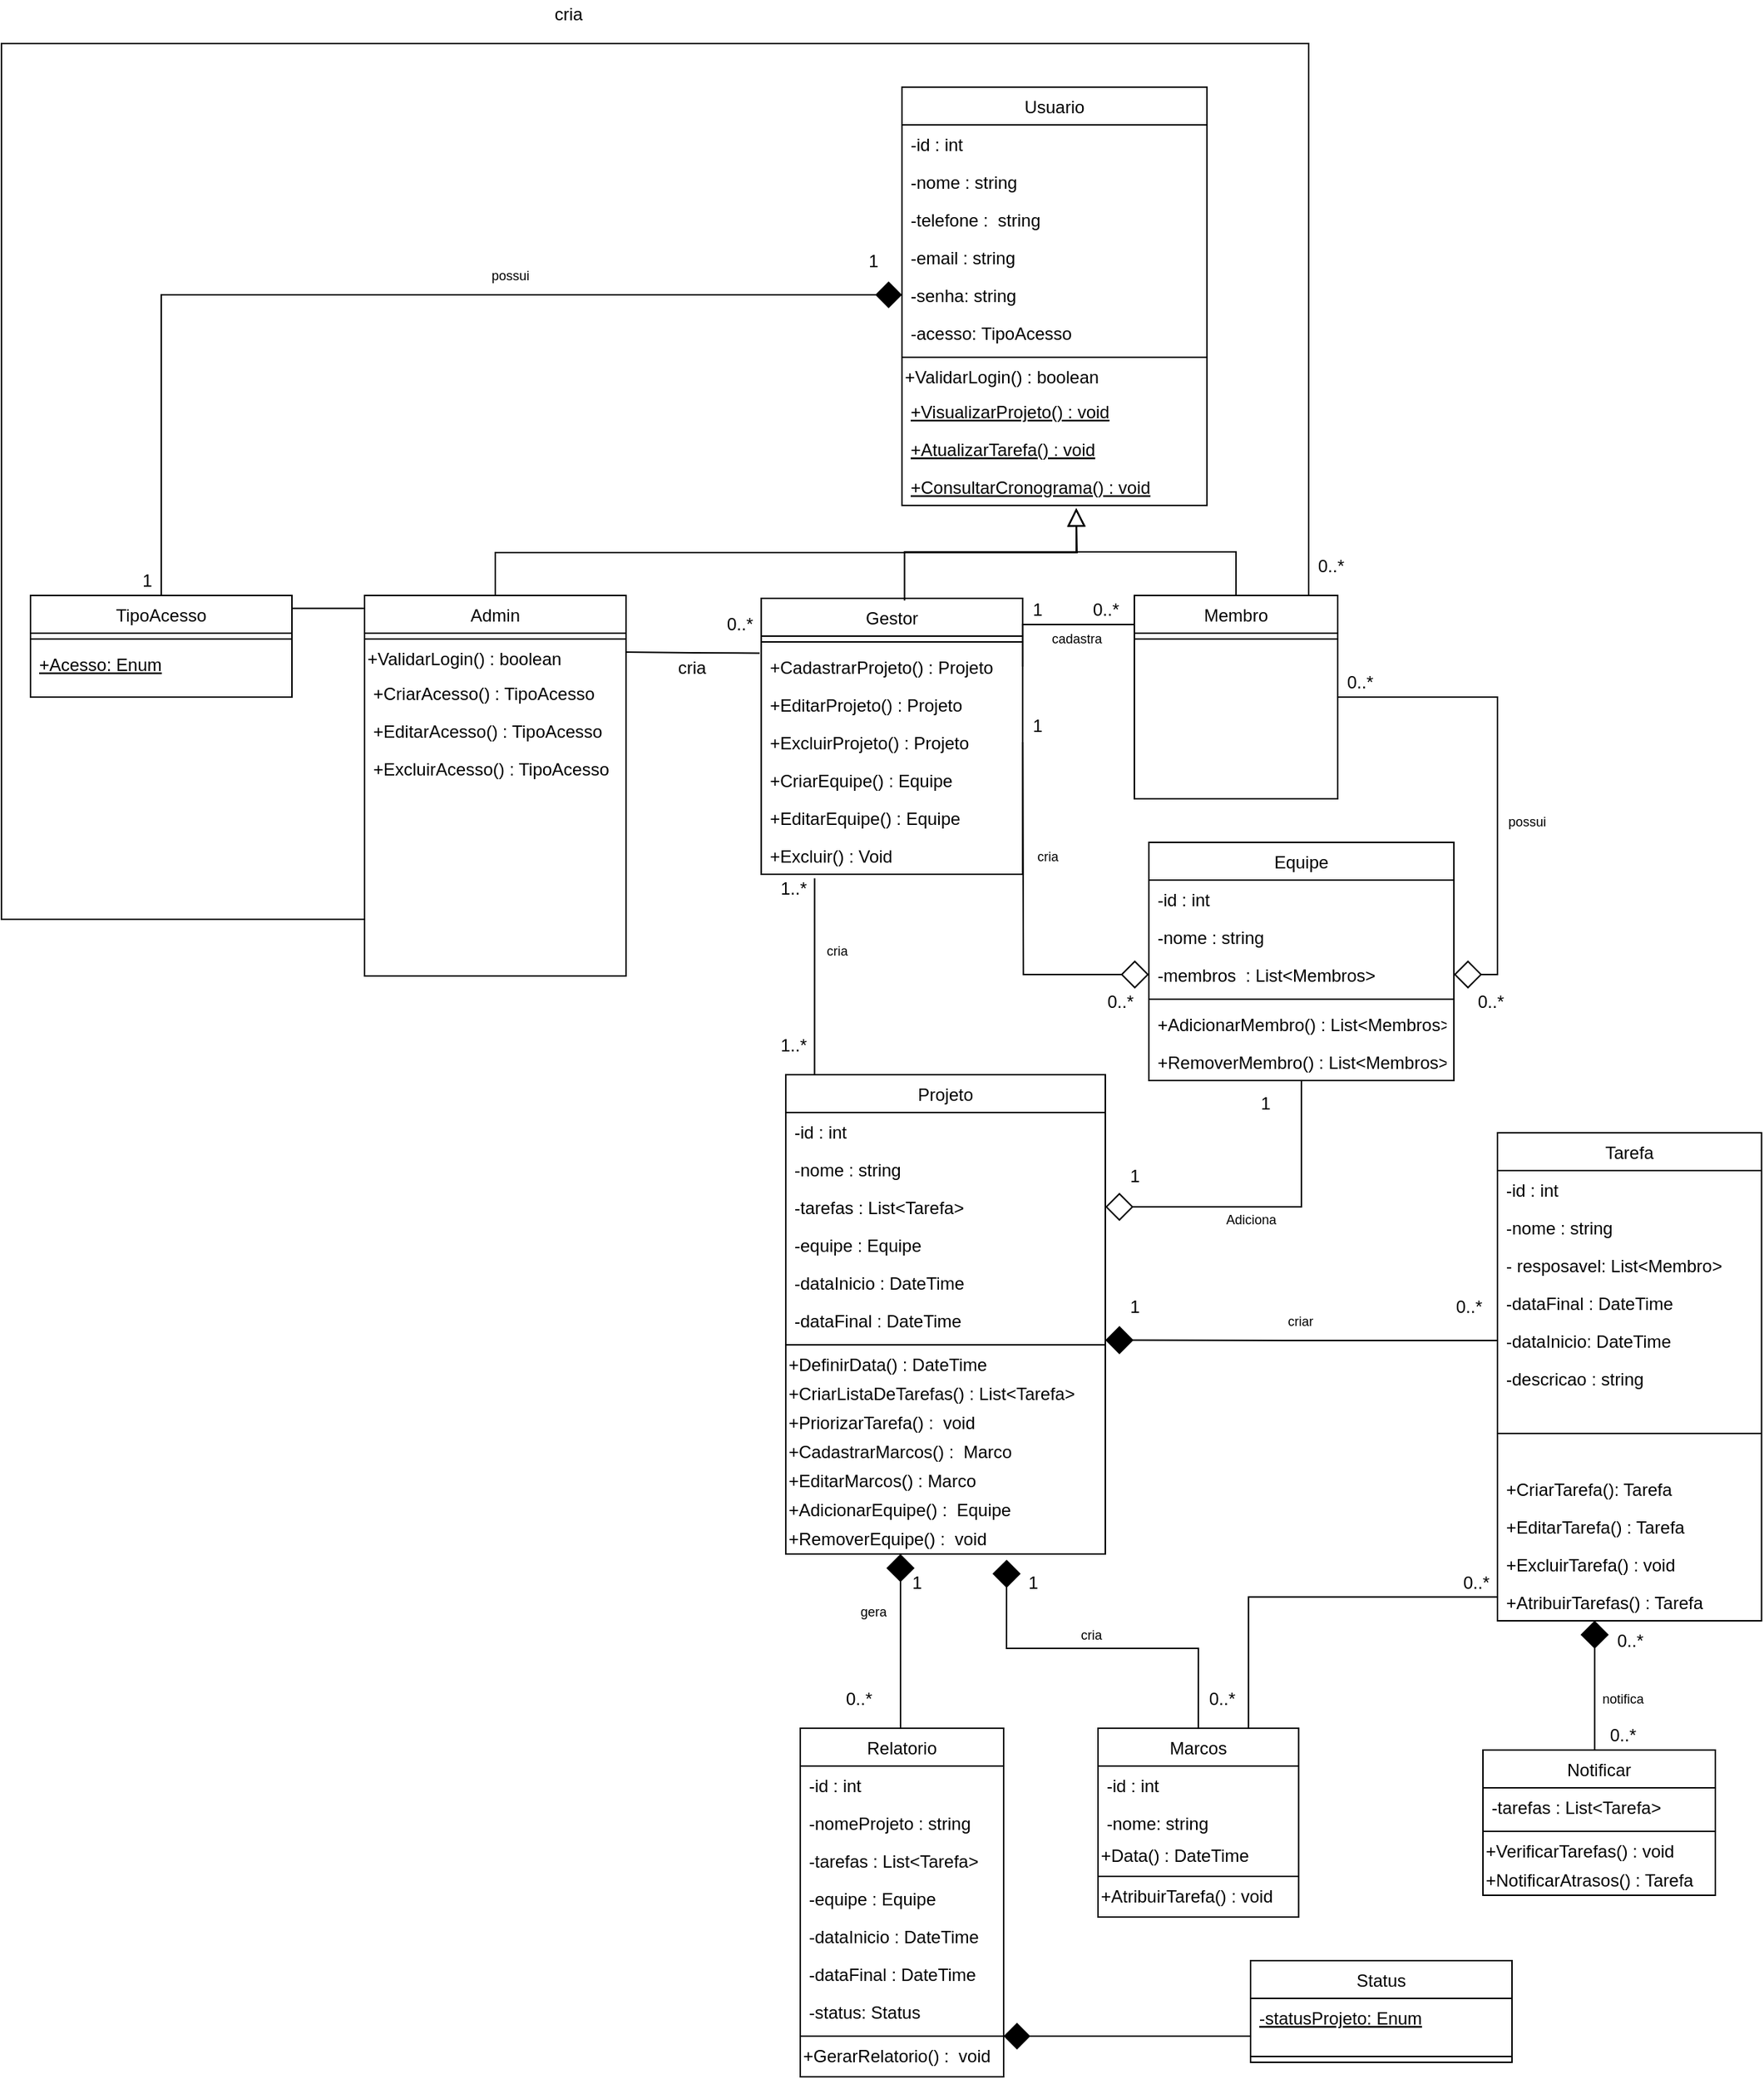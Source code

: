 <mxfile version="16.5.3" type="device"><diagram id="C5RBs43oDa-KdzZeNtuy" name="Page-1"><mxGraphModel dx="3544" dy="2650" grid="1" gridSize="10" guides="1" tooltips="1" connect="1" arrows="1" fold="1" page="1" pageScale="1" pageWidth="827" pageHeight="1169" math="0" shadow="0"><root><mxCell id="WIyWlLk6GJQsqaUBKTNV-0"/><mxCell id="WIyWlLk6GJQsqaUBKTNV-1" parent="WIyWlLk6GJQsqaUBKTNV-0"/><mxCell id="zkfFHV4jXpPFQw0GAbJ--0" value="Usuario" style="swimlane;fontStyle=0;align=center;verticalAlign=top;childLayout=stackLayout;horizontal=1;startSize=26;horizontalStack=0;resizeParent=1;resizeLast=0;collapsible=1;marginBottom=0;rounded=0;shadow=0;strokeWidth=1;" parent="WIyWlLk6GJQsqaUBKTNV-1" vertex="1"><mxGeometry x="140" y="-10" width="210" height="288" as="geometry"><mxRectangle x="230" y="140" width="160" height="26" as="alternateBounds"/></mxGeometry></mxCell><mxCell id="2-9peWO-3SJWqdCDQ_HK-16" value="-id : int" style="text;align=left;verticalAlign=top;spacingLeft=4;spacingRight=4;overflow=hidden;rotatable=0;points=[[0,0.5],[1,0.5]];portConstraint=eastwest;rounded=0;shadow=0;html=0;" parent="zkfFHV4jXpPFQw0GAbJ--0" vertex="1"><mxGeometry y="26" width="210" height="26" as="geometry"/></mxCell><mxCell id="zkfFHV4jXpPFQw0GAbJ--1" value="-nome : string " style="text;align=left;verticalAlign=top;spacingLeft=4;spacingRight=4;overflow=hidden;rotatable=0;points=[[0,0.5],[1,0.5]];portConstraint=eastwest;" parent="zkfFHV4jXpPFQw0GAbJ--0" vertex="1"><mxGeometry y="52" width="210" height="26" as="geometry"/></mxCell><mxCell id="zkfFHV4jXpPFQw0GAbJ--2" value="-telefone :  string" style="text;align=left;verticalAlign=top;spacingLeft=4;spacingRight=4;overflow=hidden;rotatable=0;points=[[0,0.5],[1,0.5]];portConstraint=eastwest;rounded=0;shadow=0;html=0;" parent="zkfFHV4jXpPFQw0GAbJ--0" vertex="1"><mxGeometry y="78" width="210" height="26" as="geometry"/></mxCell><mxCell id="zkfFHV4jXpPFQw0GAbJ--3" value="-email : string" style="text;align=left;verticalAlign=top;spacingLeft=4;spacingRight=4;overflow=hidden;rotatable=0;points=[[0,0.5],[1,0.5]];portConstraint=eastwest;rounded=0;shadow=0;html=0;" parent="zkfFHV4jXpPFQw0GAbJ--0" vertex="1"><mxGeometry y="104" width="210" height="26" as="geometry"/></mxCell><mxCell id="2-9peWO-3SJWqdCDQ_HK-17" value="-senha: string" style="text;align=left;verticalAlign=top;spacingLeft=4;spacingRight=4;overflow=hidden;rotatable=0;points=[[0,0.5],[1,0.5]];portConstraint=eastwest;rounded=0;shadow=0;html=0;fontStyle=0" parent="zkfFHV4jXpPFQw0GAbJ--0" vertex="1"><mxGeometry y="130" width="210" height="26" as="geometry"/></mxCell><mxCell id="MLnQ_oi7AWbO-3yDNkzA-22" value="-acesso: TipoAcesso &#10;" style="text;align=left;verticalAlign=top;spacingLeft=4;spacingRight=4;overflow=hidden;rotatable=0;points=[[0,0.5],[1,0.5]];portConstraint=eastwest;rounded=0;shadow=0;html=0;fontStyle=0" parent="zkfFHV4jXpPFQw0GAbJ--0" vertex="1"><mxGeometry y="156" width="210" height="26" as="geometry"/></mxCell><mxCell id="zkfFHV4jXpPFQw0GAbJ--4" value="" style="line;html=1;strokeWidth=1;align=left;verticalAlign=middle;spacingTop=-1;spacingLeft=3;spacingRight=3;rotatable=0;labelPosition=right;points=[];portConstraint=eastwest;" parent="zkfFHV4jXpPFQw0GAbJ--0" vertex="1"><mxGeometry y="182" width="210" height="8" as="geometry"/></mxCell><mxCell id="2-9peWO-3SJWqdCDQ_HK-19" value="+ValidarLogin() : boolean" style="text;html=1;align=left;verticalAlign=middle;resizable=0;points=[];autosize=1;strokeColor=none;fillColor=none;" parent="zkfFHV4jXpPFQw0GAbJ--0" vertex="1"><mxGeometry y="190" width="210" height="20" as="geometry"/></mxCell><mxCell id="2-9peWO-3SJWqdCDQ_HK-39" value="+VisualizarProjeto() : void" style="text;align=left;verticalAlign=top;spacingLeft=4;spacingRight=4;overflow=hidden;rotatable=0;points=[[0,0.5],[1,0.5]];portConstraint=eastwest;fontStyle=4" parent="zkfFHV4jXpPFQw0GAbJ--0" vertex="1"><mxGeometry y="210" width="210" height="26" as="geometry"/></mxCell><mxCell id="2-9peWO-3SJWqdCDQ_HK-55" value="+AtualizarTarefa() : void" style="text;align=left;verticalAlign=top;spacingLeft=4;spacingRight=4;overflow=hidden;rotatable=0;points=[[0,0.5],[1,0.5]];portConstraint=eastwest;fontStyle=4" parent="zkfFHV4jXpPFQw0GAbJ--0" vertex="1"><mxGeometry y="236" width="210" height="26" as="geometry"/></mxCell><mxCell id="xF9wtxN4hZc25DgYf-ld-66" value="+ConsultarCronograma() : void&#10;" style="text;align=left;verticalAlign=top;spacingLeft=4;spacingRight=4;overflow=hidden;rotatable=0;points=[[0,0.5],[1,0.5]];portConstraint=eastwest;fontStyle=4" parent="zkfFHV4jXpPFQw0GAbJ--0" vertex="1"><mxGeometry y="262" width="210" height="26" as="geometry"/></mxCell><mxCell id="zkfFHV4jXpPFQw0GAbJ--6" value="Gestor" style="swimlane;fontStyle=0;align=center;verticalAlign=top;childLayout=stackLayout;horizontal=1;startSize=26;horizontalStack=0;resizeParent=1;resizeLast=0;collapsible=1;marginBottom=0;rounded=0;shadow=0;strokeWidth=1;" parent="WIyWlLk6GJQsqaUBKTNV-1" vertex="1"><mxGeometry x="43.12" y="342" width="180" height="190" as="geometry"><mxRectangle x="120" y="360" width="160" height="26" as="alternateBounds"/></mxGeometry></mxCell><mxCell id="zkfFHV4jXpPFQw0GAbJ--9" value="" style="line;html=1;strokeWidth=1;align=left;verticalAlign=middle;spacingTop=-1;spacingLeft=3;spacingRight=3;rotatable=0;labelPosition=right;points=[];portConstraint=eastwest;" parent="zkfFHV4jXpPFQw0GAbJ--6" vertex="1"><mxGeometry y="26" width="180" height="8" as="geometry"/></mxCell><mxCell id="zkfFHV4jXpPFQw0GAbJ--10" value="+CadastrarProjeto() : Projeto " style="text;align=left;verticalAlign=top;spacingLeft=4;spacingRight=4;overflow=hidden;rotatable=0;points=[[0,0.5],[1,0.5]];portConstraint=eastwest;fontStyle=0" parent="zkfFHV4jXpPFQw0GAbJ--6" vertex="1"><mxGeometry y="34" width="180" height="26" as="geometry"/></mxCell><mxCell id="MLnQ_oi7AWbO-3yDNkzA-14" value="+EditarProjeto() : Projeto &#10;" style="text;align=left;verticalAlign=top;spacingLeft=4;spacingRight=4;overflow=hidden;rotatable=0;points=[[0,0.5],[1,0.5]];portConstraint=eastwest;" parent="zkfFHV4jXpPFQw0GAbJ--6" vertex="1"><mxGeometry y="60" width="180" height="26" as="geometry"/></mxCell><mxCell id="b1nJ6MfhxWU4I53ZfRRD-22" value="+ExcluirProjeto() : Projeto &#10;" style="text;align=left;verticalAlign=top;spacingLeft=4;spacingRight=4;overflow=hidden;rotatable=0;points=[[0,0.5],[1,0.5]];portConstraint=eastwest;" parent="zkfFHV4jXpPFQw0GAbJ--6" vertex="1"><mxGeometry y="86" width="180" height="26" as="geometry"/></mxCell><mxCell id="b1nJ6MfhxWU4I53ZfRRD-27" value="+CriarEquipe() : Equipe&#10;" style="text;align=left;verticalAlign=top;spacingLeft=4;spacingRight=4;overflow=hidden;rotatable=0;points=[[0,0.5],[1,0.5]];portConstraint=eastwest;" parent="zkfFHV4jXpPFQw0GAbJ--6" vertex="1"><mxGeometry y="112" width="180" height="26" as="geometry"/></mxCell><mxCell id="b1nJ6MfhxWU4I53ZfRRD-28" value="+EditarEquipe() : Equipe&#10;" style="text;align=left;verticalAlign=top;spacingLeft=4;spacingRight=4;overflow=hidden;rotatable=0;points=[[0,0.5],[1,0.5]];portConstraint=eastwest;" parent="zkfFHV4jXpPFQw0GAbJ--6" vertex="1"><mxGeometry y="138" width="180" height="26" as="geometry"/></mxCell><mxCell id="b1nJ6MfhxWU4I53ZfRRD-29" value="+Excluir() : Void&#10;" style="text;align=left;verticalAlign=top;spacingLeft=4;spacingRight=4;overflow=hidden;rotatable=0;points=[[0,0.5],[1,0.5]];portConstraint=eastwest;" parent="zkfFHV4jXpPFQw0GAbJ--6" vertex="1"><mxGeometry y="164" width="180" height="26" as="geometry"/></mxCell><mxCell id="zkfFHV4jXpPFQw0GAbJ--12" value="" style="endArrow=block;endSize=10;endFill=0;shadow=0;strokeWidth=1;rounded=0;edgeStyle=elbowEdgeStyle;elbow=vertical;exitX=0.548;exitY=0.008;exitDx=0;exitDy=0;exitPerimeter=0;" parent="WIyWlLk6GJQsqaUBKTNV-1" source="zkfFHV4jXpPFQw0GAbJ--6" edge="1"><mxGeometry width="160" relative="1" as="geometry"><mxPoint x="200" y="203" as="sourcePoint"/><mxPoint x="260" y="280" as="targetPoint"/><Array as="points"><mxPoint x="150" y="310"/><mxPoint x="130" y="270"/><mxPoint x="150" y="260"/><mxPoint x="140" y="230"/><mxPoint x="200" y="220"/><mxPoint x="180" y="200"/><mxPoint x="170" y="200"/><mxPoint x="170" y="200"/><mxPoint x="180" y="220"/><mxPoint x="110" y="220"/><mxPoint x="150" y="210"/><mxPoint x="210" y="230"/></Array></mxGeometry></mxCell><mxCell id="xF9wtxN4hZc25DgYf-ld-84" style="edgeStyle=orthogonalEdgeStyle;rounded=0;orthogonalLoop=1;jettySize=auto;html=1;exitX=1;exitY=0.5;exitDx=0;exitDy=0;entryX=1;entryY=0.5;entryDx=0;entryDy=0;endArrow=diamond;endFill=0;endSize=17;" parent="WIyWlLk6GJQsqaUBKTNV-1" source="2-9peWO-3SJWqdCDQ_HK-6" target="2-9peWO-3SJWqdCDQ_HK-50" edge="1"><mxGeometry relative="1" as="geometry"/></mxCell><mxCell id="2-9peWO-3SJWqdCDQ_HK-6" value="Membro" style="swimlane;fontStyle=0;align=center;verticalAlign=top;childLayout=stackLayout;horizontal=1;startSize=26;horizontalStack=0;resizeParent=1;resizeLast=0;collapsible=1;marginBottom=0;rounded=0;shadow=0;strokeWidth=1;" parent="WIyWlLk6GJQsqaUBKTNV-1" vertex="1"><mxGeometry x="300" y="340" width="140" height="140" as="geometry"><mxRectangle x="300" y="320" width="160" height="26" as="alternateBounds"/></mxGeometry></mxCell><mxCell id="2-9peWO-3SJWqdCDQ_HK-8" value="" style="line;html=1;strokeWidth=1;align=left;verticalAlign=middle;spacingTop=-1;spacingLeft=3;spacingRight=3;rotatable=0;labelPosition=right;points=[];portConstraint=eastwest;" parent="2-9peWO-3SJWqdCDQ_HK-6" vertex="1"><mxGeometry y="26" width="140" height="8" as="geometry"/></mxCell><mxCell id="2-9peWO-3SJWqdCDQ_HK-15" value="" style="endArrow=block;endSize=10;endFill=0;shadow=0;strokeWidth=1;rounded=0;edgeStyle=elbowEdgeStyle;elbow=vertical;exitX=0.5;exitY=0;exitDx=0;exitDy=0;" parent="WIyWlLk6GJQsqaUBKTNV-1" source="2-9peWO-3SJWqdCDQ_HK-6" edge="1"><mxGeometry width="160" relative="1" as="geometry"><mxPoint x="280" y="260" as="sourcePoint"/><mxPoint x="260" y="280" as="targetPoint"/><Array as="points"><mxPoint x="260" y="310"/><mxPoint x="230" y="230"/><mxPoint x="180" y="220"/><mxPoint x="170" y="230"/><mxPoint x="170" y="230"/><mxPoint x="170" y="230"/><mxPoint x="260" y="230"/><mxPoint x="270" y="240"/><mxPoint x="250" y="230"/><mxPoint x="270" y="240"/><mxPoint x="270" y="230"/><mxPoint x="260" y="240"/><mxPoint x="360" y="230"/><mxPoint x="290" y="230"/><mxPoint x="330" y="220"/><mxPoint x="390" y="240"/></Array></mxGeometry></mxCell><mxCell id="b1nJ6MfhxWU4I53ZfRRD-11" style="edgeStyle=orthogonalEdgeStyle;rounded=0;orthogonalLoop=1;jettySize=auto;html=1;exitX=0.25;exitY=0;exitDx=0;exitDy=0;endArrow=none;endFill=0;endSize=16;entryX=0.204;entryY=1.106;entryDx=0;entryDy=0;entryPerimeter=0;" parent="WIyWlLk6GJQsqaUBKTNV-1" source="2-9peWO-3SJWqdCDQ_HK-20" target="b1nJ6MfhxWU4I53ZfRRD-29" edge="1"><mxGeometry relative="1" as="geometry"><mxPoint x="80" y="540" as="targetPoint"/><Array as="points"><mxPoint x="80" y="670"/></Array></mxGeometry></mxCell><mxCell id="2-9peWO-3SJWqdCDQ_HK-20" value="Projeto" style="swimlane;fontStyle=0;align=center;verticalAlign=top;childLayout=stackLayout;horizontal=1;startSize=26;horizontalStack=0;resizeParent=1;resizeLast=0;collapsible=1;marginBottom=0;rounded=0;shadow=0;strokeWidth=1;" parent="WIyWlLk6GJQsqaUBKTNV-1" vertex="1"><mxGeometry x="60" y="670" width="220" height="330" as="geometry"><mxRectangle x="230" y="140" width="160" height="26" as="alternateBounds"/></mxGeometry></mxCell><mxCell id="2-9peWO-3SJWqdCDQ_HK-21" value="-id : int" style="text;align=left;verticalAlign=top;spacingLeft=4;spacingRight=4;overflow=hidden;rotatable=0;points=[[0,0.5],[1,0.5]];portConstraint=eastwest;rounded=0;shadow=0;html=0;" parent="2-9peWO-3SJWqdCDQ_HK-20" vertex="1"><mxGeometry y="26" width="220" height="26" as="geometry"/></mxCell><mxCell id="2-9peWO-3SJWqdCDQ_HK-22" value="-nome : string " style="text;align=left;verticalAlign=top;spacingLeft=4;spacingRight=4;overflow=hidden;rotatable=0;points=[[0,0.5],[1,0.5]];portConstraint=eastwest;" parent="2-9peWO-3SJWqdCDQ_HK-20" vertex="1"><mxGeometry y="52" width="220" height="26" as="geometry"/></mxCell><mxCell id="2-9peWO-3SJWqdCDQ_HK-23" value="-tarefas : List&lt;Tarefa&gt; " style="text;align=left;verticalAlign=top;spacingLeft=4;spacingRight=4;overflow=hidden;rotatable=0;points=[[0,0.5],[1,0.5]];portConstraint=eastwest;rounded=0;shadow=0;html=0;" parent="2-9peWO-3SJWqdCDQ_HK-20" vertex="1"><mxGeometry y="78" width="220" height="26" as="geometry"/></mxCell><mxCell id="2-9peWO-3SJWqdCDQ_HK-24" value="-equipe : Equipe" style="text;align=left;verticalAlign=top;spacingLeft=4;spacingRight=4;overflow=hidden;rotatable=0;points=[[0,0.5],[1,0.5]];portConstraint=eastwest;rounded=0;shadow=0;html=0;" parent="2-9peWO-3SJWqdCDQ_HK-20" vertex="1"><mxGeometry y="104" width="220" height="26" as="geometry"/></mxCell><mxCell id="2-9peWO-3SJWqdCDQ_HK-44" value="-dataInicio : DateTime" style="text;align=left;verticalAlign=top;spacingLeft=4;spacingRight=4;overflow=hidden;rotatable=0;points=[[0,0.5],[1,0.5]];portConstraint=eastwest;rounded=0;shadow=0;html=0;" parent="2-9peWO-3SJWqdCDQ_HK-20" vertex="1"><mxGeometry y="130" width="220" height="26" as="geometry"/></mxCell><mxCell id="2-9peWO-3SJWqdCDQ_HK-25" value="-dataFinal : DateTime" style="text;align=left;verticalAlign=top;spacingLeft=4;spacingRight=4;overflow=hidden;rotatable=0;points=[[0,0.5],[1,0.5]];portConstraint=eastwest;rounded=0;shadow=0;html=0;" parent="2-9peWO-3SJWqdCDQ_HK-20" vertex="1"><mxGeometry y="156" width="220" height="26" as="geometry"/></mxCell><mxCell id="2-9peWO-3SJWqdCDQ_HK-26" value="" style="line;html=1;strokeWidth=1;align=left;verticalAlign=middle;spacingTop=-1;spacingLeft=3;spacingRight=3;rotatable=0;labelPosition=right;points=[];portConstraint=eastwest;" parent="2-9peWO-3SJWqdCDQ_HK-20" vertex="1"><mxGeometry y="182" width="220" height="8" as="geometry"/></mxCell><mxCell id="xF9wtxN4hZc25DgYf-ld-1" value="+DefinirData() : DateTime" style="text;html=1;align=left;verticalAlign=middle;resizable=0;points=[];autosize=1;strokeColor=none;fillColor=none;" parent="2-9peWO-3SJWqdCDQ_HK-20" vertex="1"><mxGeometry y="190" width="220" height="20" as="geometry"/></mxCell><mxCell id="xF9wtxN4hZc25DgYf-ld-0" value="+CriarListaDeTarefas() : List&amp;lt;Tarefa&amp;gt;&amp;nbsp;" style="text;html=1;align=left;verticalAlign=middle;resizable=0;points=[];autosize=1;strokeColor=none;fillColor=none;" parent="2-9peWO-3SJWqdCDQ_HK-20" vertex="1"><mxGeometry y="210" width="220" height="20" as="geometry"/></mxCell><mxCell id="xF9wtxN4hZc25DgYf-ld-2" style="edgeStyle=orthogonalEdgeStyle;rounded=0;orthogonalLoop=1;jettySize=auto;html=1;exitX=1;exitY=0.5;exitDx=0;exitDy=0;endArrow=none;endFill=0;" parent="2-9peWO-3SJWqdCDQ_HK-20" source="2-9peWO-3SJWqdCDQ_HK-24" target="2-9peWO-3SJWqdCDQ_HK-24" edge="1"><mxGeometry relative="1" as="geometry"/></mxCell><mxCell id="xF9wtxN4hZc25DgYf-ld-11" value="+PriorizarTarefa() :&amp;nbsp; void" style="text;html=1;align=left;verticalAlign=middle;resizable=0;points=[];autosize=1;strokeColor=none;fillColor=none;" parent="2-9peWO-3SJWqdCDQ_HK-20" vertex="1"><mxGeometry y="230" width="220" height="20" as="geometry"/></mxCell><mxCell id="xF9wtxN4hZc25DgYf-ld-3" value="+CadastrarMarcos() :&amp;nbsp; Marco" style="text;html=1;align=left;verticalAlign=middle;resizable=0;points=[];autosize=1;strokeColor=none;fillColor=none;" parent="2-9peWO-3SJWqdCDQ_HK-20" vertex="1"><mxGeometry y="250" width="220" height="20" as="geometry"/></mxCell><mxCell id="xF9wtxN4hZc25DgYf-ld-46" value="+EditarMarcos() : Marco" style="text;html=1;align=left;verticalAlign=middle;resizable=0;points=[];autosize=1;strokeColor=none;fillColor=none;" parent="2-9peWO-3SJWqdCDQ_HK-20" vertex="1"><mxGeometry y="270" width="220" height="20" as="geometry"/></mxCell><mxCell id="xF9wtxN4hZc25DgYf-ld-28" value="+AdicionarEquipe() :&amp;nbsp; Equipe" style="text;html=1;align=left;verticalAlign=middle;resizable=0;points=[];autosize=1;strokeColor=none;fillColor=none;" parent="2-9peWO-3SJWqdCDQ_HK-20" vertex="1"><mxGeometry y="290" width="220" height="20" as="geometry"/></mxCell><mxCell id="xF9wtxN4hZc25DgYf-ld-29" value="+RemoverEquipe() :&amp;nbsp; void" style="text;html=1;align=left;verticalAlign=middle;resizable=0;points=[];autosize=1;strokeColor=none;fillColor=none;" parent="2-9peWO-3SJWqdCDQ_HK-20" vertex="1"><mxGeometry y="310" width="220" height="20" as="geometry"/></mxCell><mxCell id="2-9peWO-3SJWqdCDQ_HK-28" value="Tarefa" style="swimlane;fontStyle=0;align=center;verticalAlign=top;childLayout=stackLayout;horizontal=1;startSize=26;horizontalStack=0;resizeParent=1;resizeLast=0;collapsible=1;marginBottom=0;rounded=0;shadow=0;strokeWidth=1;" parent="WIyWlLk6GJQsqaUBKTNV-1" vertex="1"><mxGeometry x="550" y="710" width="181.81" height="336" as="geometry"><mxRectangle x="230" y="140" width="160" height="26" as="alternateBounds"/></mxGeometry></mxCell><mxCell id="2-9peWO-3SJWqdCDQ_HK-29" value="-id : int" style="text;align=left;verticalAlign=top;spacingLeft=4;spacingRight=4;overflow=hidden;rotatable=0;points=[[0,0.5],[1,0.5]];portConstraint=eastwest;rounded=0;shadow=0;html=0;" parent="2-9peWO-3SJWqdCDQ_HK-28" vertex="1"><mxGeometry y="26" width="181.81" height="26" as="geometry"/></mxCell><mxCell id="2-9peWO-3SJWqdCDQ_HK-30" value="-nome : string " style="text;align=left;verticalAlign=top;spacingLeft=4;spacingRight=4;overflow=hidden;rotatable=0;points=[[0,0.5],[1,0.5]];portConstraint=eastwest;" parent="2-9peWO-3SJWqdCDQ_HK-28" vertex="1"><mxGeometry y="52" width="181.81" height="26" as="geometry"/></mxCell><mxCell id="2-9peWO-3SJWqdCDQ_HK-32" value="- resposavel: List&lt;Membro&gt;" style="text;align=left;verticalAlign=top;spacingLeft=4;spacingRight=4;overflow=hidden;rotatable=0;points=[[0,0.5],[1,0.5]];portConstraint=eastwest;rounded=0;shadow=0;html=0;" parent="2-9peWO-3SJWqdCDQ_HK-28" vertex="1"><mxGeometry y="78" width="181.81" height="26" as="geometry"/></mxCell><mxCell id="2-9peWO-3SJWqdCDQ_HK-33" value="-dataFinal : DateTime" style="text;align=left;verticalAlign=top;spacingLeft=4;spacingRight=4;overflow=hidden;rotatable=0;points=[[0,0.5],[1,0.5]];portConstraint=eastwest;rounded=0;shadow=0;html=0;" parent="2-9peWO-3SJWqdCDQ_HK-28" vertex="1"><mxGeometry y="104" width="181.81" height="26" as="geometry"/></mxCell><mxCell id="2-9peWO-3SJWqdCDQ_HK-45" value="-dataInicio: DateTime" style="text;align=left;verticalAlign=top;spacingLeft=4;spacingRight=4;overflow=hidden;rotatable=0;points=[[0,0.5],[1,0.5]];portConstraint=eastwest;rounded=0;shadow=0;html=0;" parent="2-9peWO-3SJWqdCDQ_HK-28" vertex="1"><mxGeometry y="130" width="181.81" height="26" as="geometry"/></mxCell><mxCell id="2-9peWO-3SJWqdCDQ_HK-46" value="-descricao : string" style="text;align=left;verticalAlign=top;spacingLeft=4;spacingRight=4;overflow=hidden;rotatable=0;points=[[0,0.5],[1,0.5]];portConstraint=eastwest;rounded=0;shadow=0;html=0;" parent="2-9peWO-3SJWqdCDQ_HK-28" vertex="1"><mxGeometry y="156" width="181.81" height="26" as="geometry"/></mxCell><mxCell id="2-9peWO-3SJWqdCDQ_HK-34" value="" style="line;html=1;strokeWidth=1;align=left;verticalAlign=middle;spacingTop=-1;spacingLeft=3;spacingRight=3;rotatable=0;labelPosition=right;points=[];portConstraint=eastwest;" parent="2-9peWO-3SJWqdCDQ_HK-28" vertex="1"><mxGeometry y="182" width="181.81" height="50" as="geometry"/></mxCell><mxCell id="MLnQ_oi7AWbO-3yDNkzA-1" value="+CriarTarefa(): Tarefa" style="text;align=left;verticalAlign=top;spacingLeft=4;spacingRight=4;overflow=hidden;rotatable=0;points=[[0,0.5],[1,0.5]];portConstraint=eastwest;" parent="2-9peWO-3SJWqdCDQ_HK-28" vertex="1"><mxGeometry y="232" width="181.81" height="26" as="geometry"/></mxCell><mxCell id="xF9wtxN4hZc25DgYf-ld-8" value="+EditarTarefa() : Tarefa" style="text;align=left;verticalAlign=top;spacingLeft=4;spacingRight=4;overflow=hidden;rotatable=0;points=[[0,0.5],[1,0.5]];portConstraint=eastwest;" parent="2-9peWO-3SJWqdCDQ_HK-28" vertex="1"><mxGeometry y="258" width="181.81" height="26" as="geometry"/></mxCell><mxCell id="xF9wtxN4hZc25DgYf-ld-48" value="+ExcluirTarefa() : void&#10;" style="text;align=left;verticalAlign=top;spacingLeft=4;spacingRight=4;overflow=hidden;rotatable=0;points=[[0,0.5],[1,0.5]];portConstraint=eastwest;" parent="2-9peWO-3SJWqdCDQ_HK-28" vertex="1"><mxGeometry y="284" width="181.81" height="26" as="geometry"/></mxCell><mxCell id="xF9wtxN4hZc25DgYf-ld-7" value="+AtribuirTarefas() : Tarefa&#10;" style="text;align=left;verticalAlign=top;spacingLeft=4;spacingRight=4;overflow=hidden;rotatable=0;points=[[0,0.5],[1,0.5]];portConstraint=eastwest;" parent="2-9peWO-3SJWqdCDQ_HK-28" vertex="1"><mxGeometry y="310" width="181.81" height="26" as="geometry"/></mxCell><mxCell id="xF9wtxN4hZc25DgYf-ld-88" style="edgeStyle=orthogonalEdgeStyle;rounded=0;orthogonalLoop=1;jettySize=auto;html=1;exitX=0.5;exitY=1;exitDx=0;exitDy=0;entryX=1;entryY=0.5;entryDx=0;entryDy=0;endArrow=diamond;endFill=0;endSize=17;" parent="WIyWlLk6GJQsqaUBKTNV-1" source="2-9peWO-3SJWqdCDQ_HK-47" target="2-9peWO-3SJWqdCDQ_HK-23" edge="1"><mxGeometry relative="1" as="geometry"/></mxCell><mxCell id="2-9peWO-3SJWqdCDQ_HK-47" value="Equipe" style="swimlane;fontStyle=0;align=center;verticalAlign=top;childLayout=stackLayout;horizontal=1;startSize=26;horizontalStack=0;resizeParent=1;resizeLast=0;collapsible=1;marginBottom=0;rounded=0;shadow=0;strokeWidth=1;" parent="WIyWlLk6GJQsqaUBKTNV-1" vertex="1"><mxGeometry x="310" y="510" width="210" height="164" as="geometry"><mxRectangle x="230" y="140" width="160" height="26" as="alternateBounds"/></mxGeometry></mxCell><mxCell id="2-9peWO-3SJWqdCDQ_HK-48" value="-id : int" style="text;align=left;verticalAlign=top;spacingLeft=4;spacingRight=4;overflow=hidden;rotatable=0;points=[[0,0.5],[1,0.5]];portConstraint=eastwest;rounded=0;shadow=0;html=0;" parent="2-9peWO-3SJWqdCDQ_HK-47" vertex="1"><mxGeometry y="26" width="210" height="26" as="geometry"/></mxCell><mxCell id="2-9peWO-3SJWqdCDQ_HK-49" value="-nome : string " style="text;align=left;verticalAlign=top;spacingLeft=4;spacingRight=4;overflow=hidden;rotatable=0;points=[[0,0.5],[1,0.5]];portConstraint=eastwest;" parent="2-9peWO-3SJWqdCDQ_HK-47" vertex="1"><mxGeometry y="52" width="210" height="26" as="geometry"/></mxCell><mxCell id="2-9peWO-3SJWqdCDQ_HK-50" value="-membros  : List&lt;Membros&gt;" style="text;align=left;verticalAlign=top;spacingLeft=4;spacingRight=4;overflow=hidden;rotatable=0;points=[[0,0.5],[1,0.5]];portConstraint=eastwest;rounded=0;shadow=0;html=0;" parent="2-9peWO-3SJWqdCDQ_HK-47" vertex="1"><mxGeometry y="78" width="210" height="26" as="geometry"/></mxCell><mxCell id="2-9peWO-3SJWqdCDQ_HK-54" value="" style="line;html=1;strokeWidth=1;align=left;verticalAlign=middle;spacingTop=-1;spacingLeft=3;spacingRight=3;rotatable=0;labelPosition=right;points=[];portConstraint=eastwest;" parent="2-9peWO-3SJWqdCDQ_HK-47" vertex="1"><mxGeometry y="104" width="210" height="8" as="geometry"/></mxCell><mxCell id="xF9wtxN4hZc25DgYf-ld-31" value="+AdicionarMembro() : List&lt;Membros&gt;" style="text;align=left;verticalAlign=top;spacingLeft=4;spacingRight=4;overflow=hidden;rotatable=0;points=[[0,0.5],[1,0.5]];portConstraint=eastwest;" parent="2-9peWO-3SJWqdCDQ_HK-47" vertex="1"><mxGeometry y="112" width="210" height="26" as="geometry"/></mxCell><mxCell id="xF9wtxN4hZc25DgYf-ld-32" value="+RemoverMembro() : List&lt;Membros&gt;" style="text;align=left;verticalAlign=top;spacingLeft=4;spacingRight=4;overflow=hidden;rotatable=0;points=[[0,0.5],[1,0.5]];portConstraint=eastwest;" parent="2-9peWO-3SJWqdCDQ_HK-47" vertex="1"><mxGeometry y="138" width="210" height="26" as="geometry"/></mxCell><mxCell id="xF9wtxN4hZc25DgYf-ld-80" style="edgeStyle=orthogonalEdgeStyle;rounded=0;orthogonalLoop=1;jettySize=auto;html=1;exitX=0.5;exitY=0;exitDx=0;exitDy=0;entryX=0.359;entryY=1;entryDx=0;entryDy=0;entryPerimeter=0;endArrow=diamond;endFill=1;endSize=17;" parent="WIyWlLk6GJQsqaUBKTNV-1" source="xF9wtxN4hZc25DgYf-ld-12" target="xF9wtxN4hZc25DgYf-ld-29" edge="1"><mxGeometry relative="1" as="geometry"><Array as="points"><mxPoint x="139" y="1120"/></Array></mxGeometry></mxCell><mxCell id="xF9wtxN4hZc25DgYf-ld-12" value="Relatorio" style="swimlane;fontStyle=0;align=center;verticalAlign=top;childLayout=stackLayout;horizontal=1;startSize=26;horizontalStack=0;resizeParent=1;resizeLast=0;collapsible=1;marginBottom=0;rounded=0;shadow=0;strokeWidth=1;" parent="WIyWlLk6GJQsqaUBKTNV-1" vertex="1"><mxGeometry x="70" y="1120" width="140" height="240" as="geometry"><mxRectangle x="230" y="140" width="160" height="26" as="alternateBounds"/></mxGeometry></mxCell><mxCell id="xF9wtxN4hZc25DgYf-ld-13" value="-id : int" style="text;align=left;verticalAlign=top;spacingLeft=4;spacingRight=4;overflow=hidden;rotatable=0;points=[[0,0.5],[1,0.5]];portConstraint=eastwest;rounded=0;shadow=0;html=0;" parent="xF9wtxN4hZc25DgYf-ld-12" vertex="1"><mxGeometry y="26" width="140" height="26" as="geometry"/></mxCell><mxCell id="xF9wtxN4hZc25DgYf-ld-14" value="-nomeProjeto : string " style="text;align=left;verticalAlign=top;spacingLeft=4;spacingRight=4;overflow=hidden;rotatable=0;points=[[0,0.5],[1,0.5]];portConstraint=eastwest;" parent="xF9wtxN4hZc25DgYf-ld-12" vertex="1"><mxGeometry y="52" width="140" height="26" as="geometry"/></mxCell><mxCell id="xF9wtxN4hZc25DgYf-ld-15" value="-tarefas : List&lt;Tarefa&gt; " style="text;align=left;verticalAlign=top;spacingLeft=4;spacingRight=4;overflow=hidden;rotatable=0;points=[[0,0.5],[1,0.5]];portConstraint=eastwest;rounded=0;shadow=0;html=0;" parent="xF9wtxN4hZc25DgYf-ld-12" vertex="1"><mxGeometry y="78" width="140" height="26" as="geometry"/></mxCell><mxCell id="xF9wtxN4hZc25DgYf-ld-16" value="-equipe : Equipe" style="text;align=left;verticalAlign=top;spacingLeft=4;spacingRight=4;overflow=hidden;rotatable=0;points=[[0,0.5],[1,0.5]];portConstraint=eastwest;rounded=0;shadow=0;html=0;" parent="xF9wtxN4hZc25DgYf-ld-12" vertex="1"><mxGeometry y="104" width="140" height="26" as="geometry"/></mxCell><mxCell id="xF9wtxN4hZc25DgYf-ld-17" value="-dataInicio : DateTime" style="text;align=left;verticalAlign=top;spacingLeft=4;spacingRight=4;overflow=hidden;rotatable=0;points=[[0,0.5],[1,0.5]];portConstraint=eastwest;rounded=0;shadow=0;html=0;" parent="xF9wtxN4hZc25DgYf-ld-12" vertex="1"><mxGeometry y="130" width="140" height="26" as="geometry"/></mxCell><mxCell id="xF9wtxN4hZc25DgYf-ld-18" value="-dataFinal : DateTime" style="text;align=left;verticalAlign=top;spacingLeft=4;spacingRight=4;overflow=hidden;rotatable=0;points=[[0,0.5],[1,0.5]];portConstraint=eastwest;rounded=0;shadow=0;html=0;" parent="xF9wtxN4hZc25DgYf-ld-12" vertex="1"><mxGeometry y="156" width="140" height="26" as="geometry"/></mxCell><mxCell id="xF9wtxN4hZc25DgYf-ld-27" value="-status: Status" style="text;align=left;verticalAlign=top;spacingLeft=4;spacingRight=4;overflow=hidden;rotatable=0;points=[[0,0.5],[1,0.5]];portConstraint=eastwest;rounded=0;shadow=0;html=0;" parent="xF9wtxN4hZc25DgYf-ld-12" vertex="1"><mxGeometry y="182" width="140" height="26" as="geometry"/></mxCell><mxCell id="xF9wtxN4hZc25DgYf-ld-19" value="" style="line;html=1;strokeWidth=1;align=left;verticalAlign=middle;spacingTop=-1;spacingLeft=3;spacingRight=3;rotatable=0;labelPosition=right;points=[];portConstraint=eastwest;" parent="xF9wtxN4hZc25DgYf-ld-12" vertex="1"><mxGeometry y="208" width="140" height="8" as="geometry"/></mxCell><mxCell id="xF9wtxN4hZc25DgYf-ld-23" style="edgeStyle=orthogonalEdgeStyle;rounded=0;orthogonalLoop=1;jettySize=auto;html=1;exitX=1;exitY=0.5;exitDx=0;exitDy=0;endArrow=none;endFill=0;" parent="xF9wtxN4hZc25DgYf-ld-12" source="xF9wtxN4hZc25DgYf-ld-16" target="xF9wtxN4hZc25DgYf-ld-16" edge="1"><mxGeometry relative="1" as="geometry"/></mxCell><mxCell id="xF9wtxN4hZc25DgYf-ld-20" value="+GerarRelatorio() :&amp;nbsp; void" style="text;html=1;align=left;verticalAlign=middle;resizable=0;points=[];autosize=1;strokeColor=none;fillColor=none;" parent="xF9wtxN4hZc25DgYf-ld-12" vertex="1"><mxGeometry y="216" width="140" height="20" as="geometry"/></mxCell><mxCell id="xF9wtxN4hZc25DgYf-ld-76" style="edgeStyle=orthogonalEdgeStyle;rounded=0;orthogonalLoop=1;jettySize=auto;html=1;exitX=0.5;exitY=0;exitDx=0;exitDy=0;entryX=0.691;entryY=1.197;entryDx=0;entryDy=0;entryPerimeter=0;endArrow=diamond;endFill=1;endSize=17;" parent="WIyWlLk6GJQsqaUBKTNV-1" source="xF9wtxN4hZc25DgYf-ld-34" target="xF9wtxN4hZc25DgYf-ld-29" edge="1"><mxGeometry relative="1" as="geometry"/></mxCell><mxCell id="b1nJ6MfhxWU4I53ZfRRD-31" style="edgeStyle=orthogonalEdgeStyle;rounded=0;orthogonalLoop=1;jettySize=auto;html=1;exitX=0.75;exitY=0;exitDx=0;exitDy=0;entryX=-0.002;entryY=0.368;entryDx=0;entryDy=0;entryPerimeter=0;endArrow=none;endFill=0;endSize=16;" parent="WIyWlLk6GJQsqaUBKTNV-1" source="xF9wtxN4hZc25DgYf-ld-34" target="xF9wtxN4hZc25DgYf-ld-7" edge="1"><mxGeometry relative="1" as="geometry"/></mxCell><mxCell id="xF9wtxN4hZc25DgYf-ld-34" value="Marcos" style="swimlane;fontStyle=0;align=center;verticalAlign=top;childLayout=stackLayout;horizontal=1;startSize=26;horizontalStack=0;resizeParent=1;resizeLast=0;collapsible=1;marginBottom=0;rounded=0;shadow=0;strokeWidth=1;" parent="WIyWlLk6GJQsqaUBKTNV-1" vertex="1"><mxGeometry x="275" y="1120" width="138.12" height="130" as="geometry"><mxRectangle x="275" y="1120" width="160" height="26" as="alternateBounds"/></mxGeometry></mxCell><mxCell id="xF9wtxN4hZc25DgYf-ld-35" value="-id : int" style="text;align=left;verticalAlign=top;spacingLeft=4;spacingRight=4;overflow=hidden;rotatable=0;points=[[0,0.5],[1,0.5]];portConstraint=eastwest;rounded=0;shadow=0;html=0;" parent="xF9wtxN4hZc25DgYf-ld-34" vertex="1"><mxGeometry y="26" width="138.12" height="26" as="geometry"/></mxCell><mxCell id="xF9wtxN4hZc25DgYf-ld-41" value="-nome: string" style="text;align=left;verticalAlign=top;spacingLeft=4;spacingRight=4;overflow=hidden;rotatable=0;points=[[0,0.5],[1,0.5]];portConstraint=eastwest;rounded=0;shadow=0;html=0;" parent="xF9wtxN4hZc25DgYf-ld-34" vertex="1"><mxGeometry y="52" width="138.12" height="26" as="geometry"/></mxCell><mxCell id="xF9wtxN4hZc25DgYf-ld-47" value="+Data() : DateTime" style="text;html=1;align=left;verticalAlign=middle;resizable=0;points=[];autosize=1;strokeColor=none;fillColor=none;" parent="xF9wtxN4hZc25DgYf-ld-34" vertex="1"><mxGeometry y="78" width="138.12" height="20" as="geometry"/></mxCell><mxCell id="xF9wtxN4hZc25DgYf-ld-42" value="" style="line;html=1;strokeWidth=1;align=left;verticalAlign=middle;spacingTop=-1;spacingLeft=3;spacingRight=3;rotatable=0;labelPosition=right;points=[];portConstraint=eastwest;" parent="xF9wtxN4hZc25DgYf-ld-34" vertex="1"><mxGeometry y="98" width="138.12" height="8" as="geometry"/></mxCell><mxCell id="xF9wtxN4hZc25DgYf-ld-44" style="edgeStyle=orthogonalEdgeStyle;rounded=0;orthogonalLoop=1;jettySize=auto;html=1;exitX=1;exitY=0.5;exitDx=0;exitDy=0;endArrow=none;endFill=0;" parent="xF9wtxN4hZc25DgYf-ld-34" edge="1"><mxGeometry relative="1" as="geometry"><mxPoint x="138.12" y="65.0" as="sourcePoint"/><mxPoint x="138.12" y="65.0" as="targetPoint"/></mxGeometry></mxCell><mxCell id="xF9wtxN4hZc25DgYf-ld-87" value="+AtribuirTarefa() : void" style="text;html=1;align=left;verticalAlign=middle;resizable=0;points=[];autosize=1;strokeColor=none;fillColor=none;" parent="xF9wtxN4hZc25DgYf-ld-34" vertex="1"><mxGeometry y="106" width="138.12" height="20" as="geometry"/></mxCell><mxCell id="xF9wtxN4hZc25DgYf-ld-62" value="0..*" style="text;html=1;align=center;verticalAlign=middle;resizable=0;points=[];autosize=1;strokeColor=none;fillColor=none;" parent="WIyWlLk6GJQsqaUBKTNV-1" vertex="1"><mxGeometry x="275" y="610" width="30" height="20" as="geometry"/></mxCell><mxCell id="xF9wtxN4hZc25DgYf-ld-63" value="1" style="text;html=1;align=center;verticalAlign=middle;resizable=0;points=[];autosize=1;strokeColor=none;fillColor=none;" parent="WIyWlLk6GJQsqaUBKTNV-1" vertex="1"><mxGeometry x="223.12" y="420" width="20" height="20" as="geometry"/></mxCell><mxCell id="xF9wtxN4hZc25DgYf-ld-64" value="0..*" style="text;html=1;align=center;verticalAlign=middle;resizable=0;points=[];autosize=1;strokeColor=none;fillColor=none;" parent="WIyWlLk6GJQsqaUBKTNV-1" vertex="1"><mxGeometry x="440" y="390" width="30" height="20" as="geometry"/></mxCell><mxCell id="xF9wtxN4hZc25DgYf-ld-65" value="0..*" style="text;html=1;align=center;verticalAlign=middle;resizable=0;points=[];autosize=1;strokeColor=none;fillColor=none;" parent="WIyWlLk6GJQsqaUBKTNV-1" vertex="1"><mxGeometry x="530" y="610" width="30" height="20" as="geometry"/></mxCell><mxCell id="xF9wtxN4hZc25DgYf-ld-71" style="edgeStyle=orthogonalEdgeStyle;rounded=0;orthogonalLoop=1;jettySize=auto;html=1;exitX=0;exitY=0.5;exitDx=0;exitDy=0;endArrow=diamond;endFill=1;endSize=17;" parent="WIyWlLk6GJQsqaUBKTNV-1" source="2-9peWO-3SJWqdCDQ_HK-45" edge="1"><mxGeometry relative="1" as="geometry"><mxPoint x="280" y="852.724" as="targetPoint"/></mxGeometry></mxCell><mxCell id="xF9wtxN4hZc25DgYf-ld-72" value="1" style="text;html=1;align=center;verticalAlign=middle;resizable=0;points=[];autosize=1;strokeColor=none;fillColor=none;" parent="WIyWlLk6GJQsqaUBKTNV-1" vertex="1"><mxGeometry x="290" y="820" width="20" height="20" as="geometry"/></mxCell><mxCell id="xF9wtxN4hZc25DgYf-ld-73" value="0..*" style="text;html=1;align=center;verticalAlign=middle;resizable=0;points=[];autosize=1;strokeColor=none;fillColor=none;" parent="WIyWlLk6GJQsqaUBKTNV-1" vertex="1"><mxGeometry x="515" y="820" width="30" height="20" as="geometry"/></mxCell><mxCell id="xF9wtxN4hZc25DgYf-ld-77" value="0..*" style="text;html=1;align=center;verticalAlign=middle;resizable=0;points=[];autosize=1;strokeColor=none;fillColor=none;" parent="WIyWlLk6GJQsqaUBKTNV-1" vertex="1"><mxGeometry x="345" y="1090" width="30" height="20" as="geometry"/></mxCell><mxCell id="xF9wtxN4hZc25DgYf-ld-78" value="1" style="text;html=1;align=center;verticalAlign=middle;resizable=0;points=[];autosize=1;strokeColor=none;fillColor=none;" parent="WIyWlLk6GJQsqaUBKTNV-1" vertex="1"><mxGeometry x="220" y="1010" width="20" height="20" as="geometry"/></mxCell><mxCell id="xF9wtxN4hZc25DgYf-ld-79" value="1" style="text;html=1;align=center;verticalAlign=middle;resizable=0;points=[];autosize=1;strokeColor=none;fillColor=none;" parent="WIyWlLk6GJQsqaUBKTNV-1" vertex="1"><mxGeometry x="140" y="1010" width="20" height="20" as="geometry"/></mxCell><mxCell id="xF9wtxN4hZc25DgYf-ld-81" value="0..*" style="text;html=1;align=center;verticalAlign=middle;resizable=0;points=[];autosize=1;strokeColor=none;fillColor=none;" parent="WIyWlLk6GJQsqaUBKTNV-1" vertex="1"><mxGeometry x="95" y="1090" width="30" height="20" as="geometry"/></mxCell><mxCell id="xF9wtxN4hZc25DgYf-ld-83" style="edgeStyle=orthogonalEdgeStyle;rounded=0;orthogonalLoop=1;jettySize=auto;html=1;exitX=1;exitY=0.5;exitDx=0;exitDy=0;entryX=0;entryY=0.5;entryDx=0;entryDy=0;endArrow=diamond;endFill=0;endSize=17;" parent="WIyWlLk6GJQsqaUBKTNV-1" target="2-9peWO-3SJWqdCDQ_HK-50" edge="1"><mxGeometry relative="1" as="geometry"><mxPoint x="223.12" y="441" as="sourcePoint"/></mxGeometry></mxCell><mxCell id="xF9wtxN4hZc25DgYf-ld-86" value="1..*" style="text;html=1;align=center;verticalAlign=middle;resizable=0;points=[];autosize=1;strokeColor=none;fillColor=none;" parent="WIyWlLk6GJQsqaUBKTNV-1" vertex="1"><mxGeometry x="50" y="640" width="30" height="20" as="geometry"/></mxCell><mxCell id="b1nJ6MfhxWU4I53ZfRRD-0" style="edgeStyle=orthogonalEdgeStyle;rounded=0;orthogonalLoop=1;jettySize=auto;html=1;exitX=0.5;exitY=0;exitDx=0;exitDy=0;endArrow=block;endFill=0;endSize=10;" parent="WIyWlLk6GJQsqaUBKTNV-1" source="MLnQ_oi7AWbO-3yDNkzA-2" edge="1"><mxGeometry relative="1" as="geometry"><mxPoint x="260" y="280" as="targetPoint"/></mxGeometry></mxCell><mxCell id="MLnQ_oi7AWbO-3yDNkzA-2" value="Admin" style="swimlane;fontStyle=0;align=center;verticalAlign=top;childLayout=stackLayout;horizontal=1;startSize=26;horizontalStack=0;resizeParent=1;resizeLast=0;collapsible=1;marginBottom=0;rounded=0;shadow=0;strokeWidth=1;" parent="WIyWlLk6GJQsqaUBKTNV-1" vertex="1"><mxGeometry x="-230" y="340" width="180" height="262" as="geometry"><mxRectangle x="120" y="360" width="160" height="26" as="alternateBounds"/></mxGeometry></mxCell><mxCell id="MLnQ_oi7AWbO-3yDNkzA-3" value="" style="line;html=1;strokeWidth=1;align=left;verticalAlign=middle;spacingTop=-1;spacingLeft=3;spacingRight=3;rotatable=0;labelPosition=right;points=[];portConstraint=eastwest;" parent="MLnQ_oi7AWbO-3yDNkzA-2" vertex="1"><mxGeometry y="26" width="180" height="8" as="geometry"/></mxCell><mxCell id="MLnQ_oi7AWbO-3yDNkzA-39" value="+ValidarLogin() : boolean" style="text;html=1;align=left;verticalAlign=middle;resizable=0;points=[];autosize=1;strokeColor=none;fillColor=none;" parent="MLnQ_oi7AWbO-3yDNkzA-2" vertex="1"><mxGeometry y="34" width="180" height="20" as="geometry"/></mxCell><mxCell id="MLnQ_oi7AWbO-3yDNkzA-4" value="+CriarAcesso() : TipoAcesso" style="text;align=left;verticalAlign=top;spacingLeft=4;spacingRight=4;overflow=hidden;rotatable=0;points=[[0,0.5],[1,0.5]];portConstraint=eastwest;fontStyle=0" parent="MLnQ_oi7AWbO-3yDNkzA-2" vertex="1"><mxGeometry y="54" width="180" height="26" as="geometry"/></mxCell><mxCell id="MLnQ_oi7AWbO-3yDNkzA-5" value="+EditarAcesso() : TipoAcesso" style="text;align=left;verticalAlign=top;spacingLeft=4;spacingRight=4;overflow=hidden;rotatable=0;points=[[0,0.5],[1,0.5]];portConstraint=eastwest;" parent="MLnQ_oi7AWbO-3yDNkzA-2" vertex="1"><mxGeometry y="80" width="180" height="26" as="geometry"/></mxCell><mxCell id="MLnQ_oi7AWbO-3yDNkzA-13" value="+ExcluirAcesso() : TipoAcesso" style="text;align=left;verticalAlign=top;spacingLeft=4;spacingRight=4;overflow=hidden;rotatable=0;points=[[0,0.5],[1,0.5]];portConstraint=eastwest;" parent="MLnQ_oi7AWbO-3yDNkzA-2" vertex="1"><mxGeometry y="106" width="180" height="26" as="geometry"/></mxCell><mxCell id="b1nJ6MfhxWU4I53ZfRRD-1" style="edgeStyle=orthogonalEdgeStyle;rounded=0;orthogonalLoop=1;jettySize=auto;html=1;exitX=0.5;exitY=0;exitDx=0;exitDy=0;entryX=0;entryY=0.5;entryDx=0;entryDy=0;endArrow=diamond;endFill=1;endSize=16;" parent="WIyWlLk6GJQsqaUBKTNV-1" source="MLnQ_oi7AWbO-3yDNkzA-8" target="2-9peWO-3SJWqdCDQ_HK-17" edge="1"><mxGeometry relative="1" as="geometry"/></mxCell><mxCell id="b1nJ6MfhxWU4I53ZfRRD-5" style="edgeStyle=orthogonalEdgeStyle;rounded=0;orthogonalLoop=1;jettySize=auto;html=1;exitX=1;exitY=0.25;exitDx=0;exitDy=0;entryX=-0.003;entryY=0.034;entryDx=0;entryDy=0;entryPerimeter=0;endArrow=none;endFill=0;endSize=16;" parent="WIyWlLk6GJQsqaUBKTNV-1" source="MLnQ_oi7AWbO-3yDNkzA-8" target="MLnQ_oi7AWbO-3yDNkzA-2" edge="1"><mxGeometry relative="1" as="geometry"><Array as="points"><mxPoint x="-280" y="349"/></Array></mxGeometry></mxCell><mxCell id="MLnQ_oi7AWbO-3yDNkzA-8" value="TipoAcesso" style="swimlane;fontStyle=0;align=center;verticalAlign=top;childLayout=stackLayout;horizontal=1;startSize=26;horizontalStack=0;resizeParent=1;resizeLast=0;collapsible=1;marginBottom=0;rounded=0;shadow=0;strokeWidth=1;" parent="WIyWlLk6GJQsqaUBKTNV-1" vertex="1"><mxGeometry x="-460" y="340" width="180" height="70" as="geometry"><mxRectangle x="120" y="360" width="160" height="26" as="alternateBounds"/></mxGeometry></mxCell><mxCell id="MLnQ_oi7AWbO-3yDNkzA-9" value="" style="line;html=1;strokeWidth=1;align=left;verticalAlign=middle;spacingTop=-1;spacingLeft=3;spacingRight=3;rotatable=0;labelPosition=right;points=[];portConstraint=eastwest;" parent="MLnQ_oi7AWbO-3yDNkzA-8" vertex="1"><mxGeometry y="26" width="180" height="8" as="geometry"/></mxCell><mxCell id="MLnQ_oi7AWbO-3yDNkzA-10" value="+Acesso: Enum" style="text;align=left;verticalAlign=top;spacingLeft=4;spacingRight=4;overflow=hidden;rotatable=0;points=[[0,0.5],[1,0.5]];portConstraint=eastwest;fontStyle=4" parent="MLnQ_oi7AWbO-3yDNkzA-8" vertex="1"><mxGeometry y="34" width="180" height="36" as="geometry"/></mxCell><mxCell id="MLnQ_oi7AWbO-3yDNkzA-15" value="1" style="text;html=1;align=center;verticalAlign=middle;resizable=0;points=[];autosize=1;strokeColor=none;fillColor=none;" parent="WIyWlLk6GJQsqaUBKTNV-1" vertex="1"><mxGeometry x="290" y="730" width="20" height="20" as="geometry"/></mxCell><mxCell id="MLnQ_oi7AWbO-3yDNkzA-16" value="1" style="text;html=1;align=center;verticalAlign=middle;resizable=0;points=[];autosize=1;strokeColor=none;fillColor=none;" parent="WIyWlLk6GJQsqaUBKTNV-1" vertex="1"><mxGeometry x="380" y="680" width="20" height="20" as="geometry"/></mxCell><mxCell id="MLnQ_oi7AWbO-3yDNkzA-26" value="1..*" style="text;html=1;align=center;verticalAlign=middle;resizable=0;points=[];autosize=1;strokeColor=none;fillColor=none;" parent="WIyWlLk6GJQsqaUBKTNV-1" vertex="1"><mxGeometry x="50" y="532" width="30" height="20" as="geometry"/></mxCell><mxCell id="MLnQ_oi7AWbO-3yDNkzA-35" style="edgeStyle=orthogonalEdgeStyle;rounded=0;orthogonalLoop=1;jettySize=auto;html=1;exitX=1;exitY=0.5;exitDx=0;exitDy=0;entryX=0;entryY=0.05;entryDx=0;entryDy=0;entryPerimeter=0;endArrow=none;endFill=0;endSize=14;" parent="WIyWlLk6GJQsqaUBKTNV-1" source="zkfFHV4jXpPFQw0GAbJ--10" target="2-9peWO-3SJWqdCDQ_HK-6" edge="1"><mxGeometry relative="1" as="geometry"><Array as="points"><mxPoint x="223" y="360"/><mxPoint x="300" y="360"/></Array></mxGeometry></mxCell><mxCell id="MLnQ_oi7AWbO-3yDNkzA-36" value="1" style="text;html=1;align=center;verticalAlign=middle;resizable=0;points=[];autosize=1;strokeColor=none;fillColor=none;" parent="WIyWlLk6GJQsqaUBKTNV-1" vertex="1"><mxGeometry x="223.12" y="340" width="20" height="20" as="geometry"/></mxCell><mxCell id="MLnQ_oi7AWbO-3yDNkzA-37" value="0..*" style="text;html=1;align=center;verticalAlign=middle;resizable=0;points=[];autosize=1;strokeColor=none;fillColor=none;" parent="WIyWlLk6GJQsqaUBKTNV-1" vertex="1"><mxGeometry x="265" y="340" width="30" height="20" as="geometry"/></mxCell><mxCell id="MLnQ_oi7AWbO-3yDNkzA-48" value="1" style="text;html=1;align=center;verticalAlign=middle;resizable=0;points=[];autosize=1;strokeColor=none;fillColor=none;" parent="WIyWlLk6GJQsqaUBKTNV-1" vertex="1"><mxGeometry x="110" y="100" width="20" height="20" as="geometry"/></mxCell><mxCell id="MLnQ_oi7AWbO-3yDNkzA-49" value="1" style="text;html=1;align=center;verticalAlign=middle;resizable=0;points=[];autosize=1;strokeColor=none;fillColor=none;" parent="WIyWlLk6GJQsqaUBKTNV-1" vertex="1"><mxGeometry x="-390" y="320" width="20" height="20" as="geometry"/></mxCell><mxCell id="MLnQ_oi7AWbO-3yDNkzA-50" value="possui" style="text;html=1;align=center;verticalAlign=middle;resizable=0;points=[];autosize=1;strokeColor=none;fillColor=none;fontSize=9;" parent="WIyWlLk6GJQsqaUBKTNV-1" vertex="1"><mxGeometry x="-150" y="110" width="40" height="20" as="geometry"/></mxCell><mxCell id="MLnQ_oi7AWbO-3yDNkzA-52" value="possui" style="text;html=1;align=center;verticalAlign=middle;resizable=0;points=[];autosize=1;strokeColor=none;fillColor=none;fontSize=9;" parent="WIyWlLk6GJQsqaUBKTNV-1" vertex="1"><mxGeometry x="550" y="486" width="40" height="20" as="geometry"/></mxCell><mxCell id="MLnQ_oi7AWbO-3yDNkzA-53" value="cria" style="text;html=1;align=center;verticalAlign=middle;resizable=0;points=[];autosize=1;strokeColor=none;fillColor=none;fontSize=9;" parent="WIyWlLk6GJQsqaUBKTNV-1" vertex="1"><mxGeometry x="80" y="575" width="30" height="20" as="geometry"/></mxCell><mxCell id="MLnQ_oi7AWbO-3yDNkzA-54" value="Adiciona" style="text;html=1;align=center;verticalAlign=middle;resizable=0;points=[];autosize=1;strokeColor=none;fillColor=none;fontSize=9;" parent="WIyWlLk6GJQsqaUBKTNV-1" vertex="1"><mxGeometry x="355" y="760" width="50" height="20" as="geometry"/></mxCell><mxCell id="MLnQ_oi7AWbO-3yDNkzA-55" value="criar" style="text;html=1;align=center;verticalAlign=middle;resizable=0;points=[];autosize=1;strokeColor=none;fillColor=none;fontSize=9;" parent="WIyWlLk6GJQsqaUBKTNV-1" vertex="1"><mxGeometry x="398.5" y="830" width="30" height="20" as="geometry"/></mxCell><mxCell id="MLnQ_oi7AWbO-3yDNkzA-56" value="gera&lt;br&gt;" style="text;html=1;align=center;verticalAlign=middle;resizable=0;points=[];autosize=1;strokeColor=none;fillColor=none;fontSize=9;" parent="WIyWlLk6GJQsqaUBKTNV-1" vertex="1"><mxGeometry x="105" y="1030" width="30" height="20" as="geometry"/></mxCell><mxCell id="MLnQ_oi7AWbO-3yDNkzA-57" value="cria" style="text;html=1;align=center;verticalAlign=middle;resizable=0;points=[];autosize=1;strokeColor=none;fillColor=none;fontSize=9;" parent="WIyWlLk6GJQsqaUBKTNV-1" vertex="1"><mxGeometry x="255" y="1046" width="30" height="20" as="geometry"/></mxCell><mxCell id="MLnQ_oi7AWbO-3yDNkzA-58" value="cadastra" style="text;html=1;align=center;verticalAlign=middle;resizable=0;points=[];autosize=1;strokeColor=none;fillColor=none;fontSize=9;" parent="WIyWlLk6GJQsqaUBKTNV-1" vertex="1"><mxGeometry x="235" y="360" width="50" height="20" as="geometry"/></mxCell><mxCell id="MLnQ_oi7AWbO-3yDNkzA-59" value="cria" style="text;html=1;align=center;verticalAlign=middle;resizable=0;points=[];autosize=1;strokeColor=none;fillColor=none;fontSize=9;" parent="WIyWlLk6GJQsqaUBKTNV-1" vertex="1"><mxGeometry x="225" y="510" width="30" height="20" as="geometry"/></mxCell><mxCell id="acwIoNBEqpGkVXFwVPx2-7" style="edgeStyle=orthogonalEdgeStyle;rounded=0;orthogonalLoop=1;jettySize=auto;html=1;exitX=0.5;exitY=0;exitDx=0;exitDy=0;entryX=0.368;entryY=0.996;entryDx=0;entryDy=0;entryPerimeter=0;endArrow=diamond;endFill=1;endSize=17;" parent="WIyWlLk6GJQsqaUBKTNV-1" source="acwIoNBEqpGkVXFwVPx2-0" target="xF9wtxN4hZc25DgYf-ld-7" edge="1"><mxGeometry relative="1" as="geometry"><Array as="points"><mxPoint x="617" y="1135"/></Array></mxGeometry></mxCell><mxCell id="acwIoNBEqpGkVXFwVPx2-0" value="Notificar" style="swimlane;fontStyle=0;align=center;verticalAlign=top;childLayout=stackLayout;horizontal=1;startSize=26;horizontalStack=0;resizeParent=1;resizeLast=0;collapsible=1;marginBottom=0;rounded=0;shadow=0;strokeWidth=1;" parent="WIyWlLk6GJQsqaUBKTNV-1" vertex="1"><mxGeometry x="540" y="1135" width="160" height="100" as="geometry"><mxRectangle x="275" y="1120" width="160" height="26" as="alternateBounds"/></mxGeometry></mxCell><mxCell id="acwIoNBEqpGkVXFwVPx2-2" value="-tarefas : List&lt;Tarefa&gt;" style="text;align=left;verticalAlign=top;spacingLeft=4;spacingRight=4;overflow=hidden;rotatable=0;points=[[0,0.5],[1,0.5]];portConstraint=eastwest;rounded=0;shadow=0;html=0;" parent="acwIoNBEqpGkVXFwVPx2-0" vertex="1"><mxGeometry y="26" width="160" height="26" as="geometry"/></mxCell><mxCell id="acwIoNBEqpGkVXFwVPx2-4" value="" style="line;html=1;strokeWidth=1;align=left;verticalAlign=middle;spacingTop=-1;spacingLeft=3;spacingRight=3;rotatable=0;labelPosition=right;points=[];portConstraint=eastwest;" parent="acwIoNBEqpGkVXFwVPx2-0" vertex="1"><mxGeometry y="52" width="160" height="8" as="geometry"/></mxCell><mxCell id="acwIoNBEqpGkVXFwVPx2-5" style="edgeStyle=orthogonalEdgeStyle;rounded=0;orthogonalLoop=1;jettySize=auto;html=1;exitX=1;exitY=0.5;exitDx=0;exitDy=0;endArrow=none;endFill=0;" parent="acwIoNBEqpGkVXFwVPx2-0" edge="1"><mxGeometry relative="1" as="geometry"><mxPoint x="138.12" y="65.0" as="sourcePoint"/><mxPoint x="138.12" y="65.0" as="targetPoint"/></mxGeometry></mxCell><mxCell id="acwIoNBEqpGkVXFwVPx2-6" value="+VerificarTarefas() : void" style="text;html=1;align=left;verticalAlign=middle;resizable=0;points=[];autosize=1;strokeColor=none;fillColor=none;" parent="acwIoNBEqpGkVXFwVPx2-0" vertex="1"><mxGeometry y="60" width="160" height="20" as="geometry"/></mxCell><mxCell id="acwIoNBEqpGkVXFwVPx2-14" value="+NotificarAtrasos() : Tarefa" style="text;html=1;align=left;verticalAlign=middle;resizable=0;points=[];autosize=1;strokeColor=none;fillColor=none;" parent="acwIoNBEqpGkVXFwVPx2-0" vertex="1"><mxGeometry y="80" width="160" height="20" as="geometry"/></mxCell><mxCell id="acwIoNBEqpGkVXFwVPx2-9" value="notifica" style="text;html=1;align=center;verticalAlign=middle;resizable=0;points=[];autosize=1;strokeColor=none;fillColor=none;fontSize=9;" parent="WIyWlLk6GJQsqaUBKTNV-1" vertex="1"><mxGeometry x="615.9" y="1090" width="40" height="20" as="geometry"/></mxCell><mxCell id="acwIoNBEqpGkVXFwVPx2-10" value="0..*" style="text;html=1;align=center;verticalAlign=middle;resizable=0;points=[];autosize=1;strokeColor=none;fillColor=none;" parent="WIyWlLk6GJQsqaUBKTNV-1" vertex="1"><mxGeometry x="620.9" y="1115" width="30" height="20" as="geometry"/></mxCell><mxCell id="acwIoNBEqpGkVXFwVPx2-11" value="0..*" style="text;html=1;align=center;verticalAlign=middle;resizable=0;points=[];autosize=1;strokeColor=none;fillColor=none;" parent="WIyWlLk6GJQsqaUBKTNV-1" vertex="1"><mxGeometry x="625.9" y="1050" width="30" height="20" as="geometry"/></mxCell><mxCell id="b1nJ6MfhxWU4I53ZfRRD-10" value="0..*" style="text;html=1;align=center;verticalAlign=middle;resizable=0;points=[];autosize=1;strokeColor=none;fillColor=none;" parent="WIyWlLk6GJQsqaUBKTNV-1" vertex="1"><mxGeometry x="13.12" y="350" width="30" height="20" as="geometry"/></mxCell><mxCell id="b1nJ6MfhxWU4I53ZfRRD-12" style="edgeStyle=orthogonalEdgeStyle;rounded=0;orthogonalLoop=1;jettySize=auto;html=1;exitX=0;exitY=0.5;exitDx=0;exitDy=0;endArrow=none;endFill=0;endSize=16;" parent="WIyWlLk6GJQsqaUBKTNV-1" source="MLnQ_oi7AWbO-3yDNkzA-5" edge="1"><mxGeometry relative="1" as="geometry"><mxPoint x="420" y="340" as="targetPoint"/><Array as="points"><mxPoint x="-480" y="563"/><mxPoint x="-480" y="-40"/><mxPoint x="420" y="-40"/></Array></mxGeometry></mxCell><mxCell id="b1nJ6MfhxWU4I53ZfRRD-16" style="edgeStyle=orthogonalEdgeStyle;rounded=0;orthogonalLoop=1;jettySize=auto;html=1;exitX=1;exitY=0.5;exitDx=0;exitDy=0;entryX=-0.006;entryY=0.145;entryDx=0;entryDy=0;entryPerimeter=0;endArrow=none;endFill=0;endSize=16;" parent="WIyWlLk6GJQsqaUBKTNV-1" target="zkfFHV4jXpPFQw0GAbJ--10" edge="1"><mxGeometry relative="1" as="geometry"><mxPoint x="-50" y="379" as="sourcePoint"/></mxGeometry></mxCell><mxCell id="b1nJ6MfhxWU4I53ZfRRD-17" value="cria&lt;br&gt;" style="text;html=1;align=center;verticalAlign=middle;resizable=0;points=[];autosize=1;strokeColor=none;fillColor=none;" parent="WIyWlLk6GJQsqaUBKTNV-1" vertex="1"><mxGeometry x="-20" y="380" width="30" height="20" as="geometry"/></mxCell><mxCell id="b1nJ6MfhxWU4I53ZfRRD-19" value="0..*" style="text;html=1;align=center;verticalAlign=middle;resizable=0;points=[];autosize=1;strokeColor=none;fillColor=none;" parent="WIyWlLk6GJQsqaUBKTNV-1" vertex="1"><mxGeometry x="420" y="310" width="30" height="20" as="geometry"/></mxCell><mxCell id="b1nJ6MfhxWU4I53ZfRRD-20" value="cria" style="text;html=1;align=center;verticalAlign=middle;resizable=0;points=[];autosize=1;strokeColor=none;fillColor=none;" parent="WIyWlLk6GJQsqaUBKTNV-1" vertex="1"><mxGeometry x="-105" y="-70" width="30" height="20" as="geometry"/></mxCell><mxCell id="b1nJ6MfhxWU4I53ZfRRD-23" value="Status" style="swimlane;fontStyle=0;align=center;verticalAlign=top;childLayout=stackLayout;horizontal=1;startSize=26;horizontalStack=0;resizeParent=1;resizeLast=0;collapsible=1;marginBottom=0;rounded=0;shadow=0;strokeWidth=1;" parent="WIyWlLk6GJQsqaUBKTNV-1" vertex="1"><mxGeometry x="380" y="1280" width="180" height="70" as="geometry"><mxRectangle x="120" y="360" width="160" height="26" as="alternateBounds"/></mxGeometry></mxCell><mxCell id="b1nJ6MfhxWU4I53ZfRRD-25" value="-statusProjeto: Enum" style="text;align=left;verticalAlign=top;spacingLeft=4;spacingRight=4;overflow=hidden;rotatable=0;points=[[0,0.5],[1,0.5]];portConstraint=eastwest;fontStyle=4" parent="b1nJ6MfhxWU4I53ZfRRD-23" vertex="1"><mxGeometry y="26" width="180" height="36" as="geometry"/></mxCell><mxCell id="b1nJ6MfhxWU4I53ZfRRD-24" value="" style="line;html=1;strokeWidth=1;align=left;verticalAlign=middle;spacingTop=-1;spacingLeft=3;spacingRight=3;rotatable=0;labelPosition=right;points=[];portConstraint=eastwest;" parent="b1nJ6MfhxWU4I53ZfRRD-23" vertex="1"><mxGeometry y="62" width="180" height="8" as="geometry"/></mxCell><mxCell id="b1nJ6MfhxWU4I53ZfRRD-26" style="edgeStyle=orthogonalEdgeStyle;rounded=0;orthogonalLoop=1;jettySize=auto;html=1;exitX=0;exitY=0.5;exitDx=0;exitDy=0;endArrow=diamond;endFill=1;endSize=16;" parent="WIyWlLk6GJQsqaUBKTNV-1" source="b1nJ6MfhxWU4I53ZfRRD-25" edge="1"><mxGeometry relative="1" as="geometry"><mxPoint x="210" y="1332" as="targetPoint"/><Array as="points"><mxPoint x="380" y="1332"/></Array></mxGeometry></mxCell><mxCell id="b1nJ6MfhxWU4I53ZfRRD-33" value="0..*" style="text;html=1;align=center;verticalAlign=middle;resizable=0;points=[];autosize=1;strokeColor=none;fillColor=none;" parent="WIyWlLk6GJQsqaUBKTNV-1" vertex="1"><mxGeometry x="520" y="1010" width="30" height="20" as="geometry"/></mxCell></root></mxGraphModel></diagram></mxfile>
